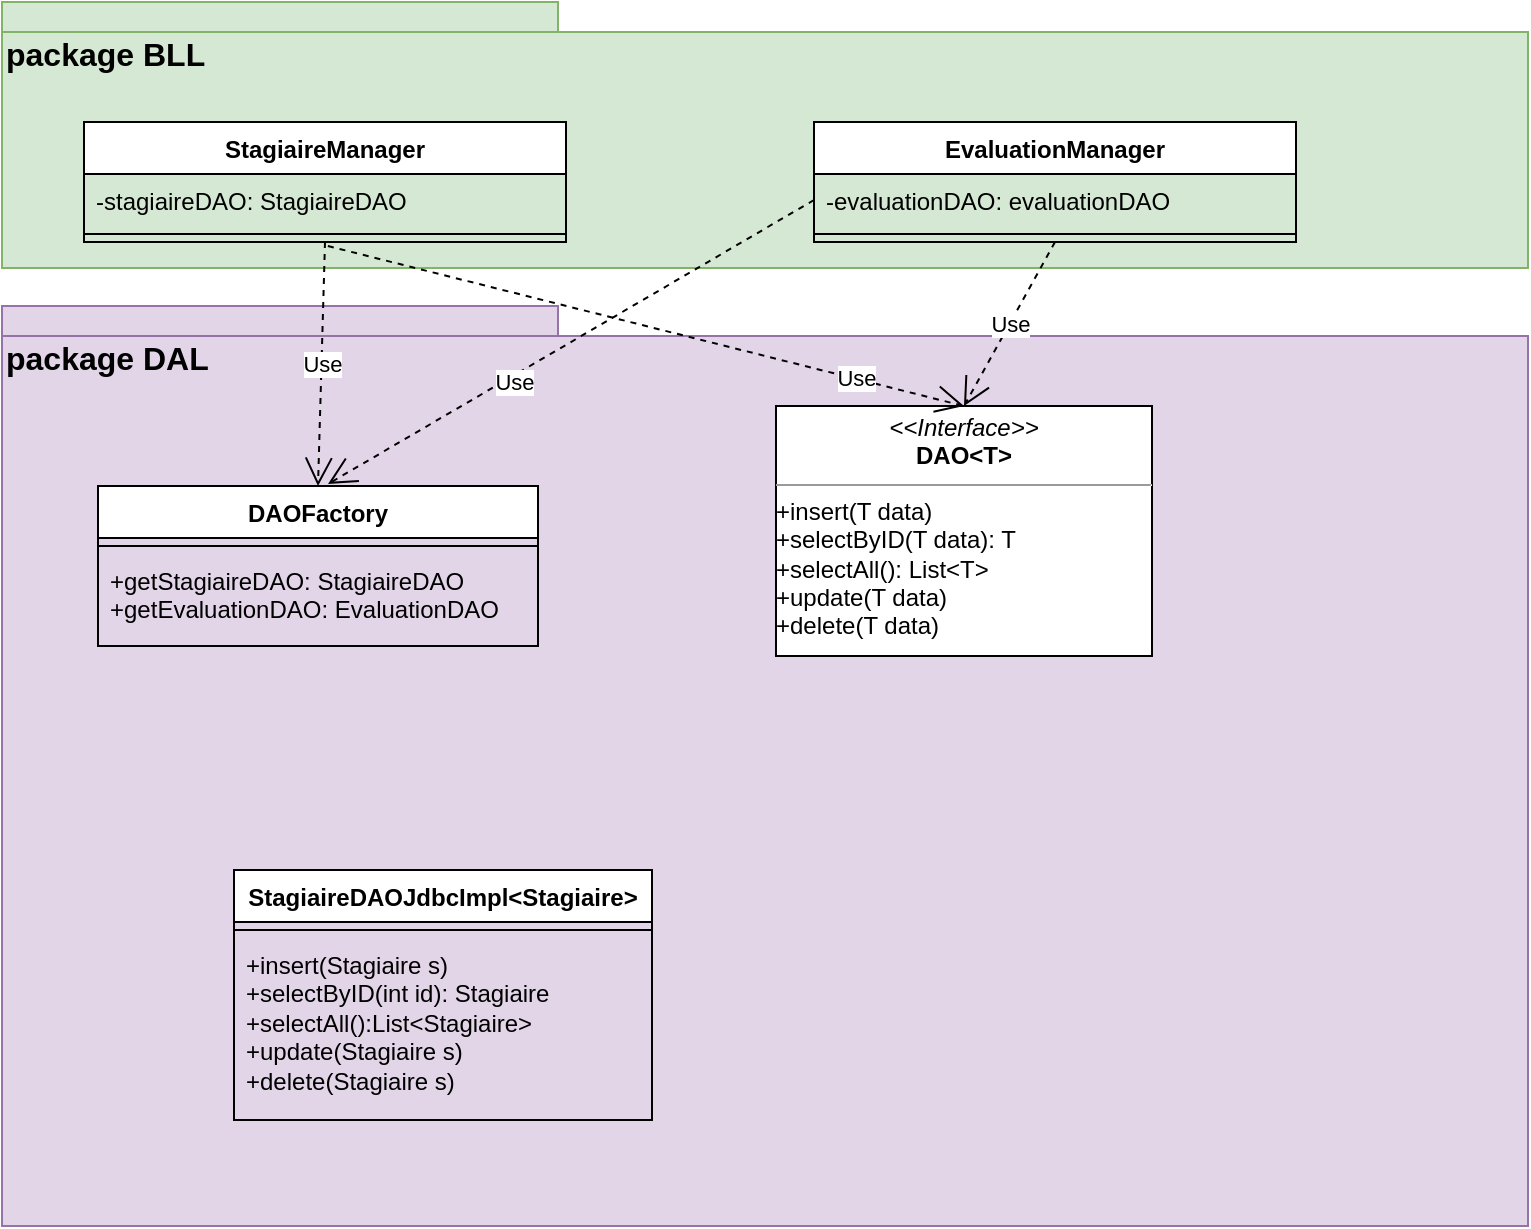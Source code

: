 <mxfile version="22.1.7" type="github">
  <diagram name="Page-1" id="IREjszTsm0Cs9NzbakG7">
    <mxGraphModel dx="698" dy="385" grid="0" gridSize="10" guides="1" tooltips="1" connect="1" arrows="1" fold="1" page="1" pageScale="1" pageWidth="827" pageHeight="1169" math="0" shadow="0">
      <root>
        <mxCell id="0" />
        <mxCell id="1" parent="0" />
        <mxCell id="jltZM2PD5XOY3X1_tcFe-2" value="package BLL" style="shape=folder;fontStyle=1;spacingTop=10;tabWidth=278;tabHeight=15;tabPosition=left;html=1;whiteSpace=wrap;verticalAlign=top;fontSize=16;fillColor=#d5e8d4;strokeColor=#82b366;align=left;" vertex="1" parent="1">
          <mxGeometry x="24" y="16" width="763" height="133" as="geometry" />
        </mxCell>
        <mxCell id="jltZM2PD5XOY3X1_tcFe-3" value="StagiaireManager" style="swimlane;fontStyle=1;align=center;verticalAlign=top;childLayout=stackLayout;horizontal=1;startSize=26;horizontalStack=0;resizeParent=1;resizeParentMax=0;resizeLast=0;collapsible=1;marginBottom=0;whiteSpace=wrap;html=1;" vertex="1" parent="1">
          <mxGeometry x="65" y="76" width="241" height="60" as="geometry" />
        </mxCell>
        <mxCell id="jltZM2PD5XOY3X1_tcFe-4" value="-stagiaireDAO: StagiaireDAO" style="text;strokeColor=none;fillColor=none;align=left;verticalAlign=top;spacingLeft=4;spacingRight=4;overflow=hidden;rotatable=0;points=[[0,0.5],[1,0.5]];portConstraint=eastwest;whiteSpace=wrap;html=1;" vertex="1" parent="jltZM2PD5XOY3X1_tcFe-3">
          <mxGeometry y="26" width="241" height="26" as="geometry" />
        </mxCell>
        <mxCell id="jltZM2PD5XOY3X1_tcFe-5" value="" style="line;strokeWidth=1;fillColor=none;align=left;verticalAlign=middle;spacingTop=-1;spacingLeft=3;spacingRight=3;rotatable=0;labelPosition=right;points=[];portConstraint=eastwest;strokeColor=inherit;" vertex="1" parent="jltZM2PD5XOY3X1_tcFe-3">
          <mxGeometry y="52" width="241" height="8" as="geometry" />
        </mxCell>
        <mxCell id="jltZM2PD5XOY3X1_tcFe-7" value="EvaluationManager" style="swimlane;fontStyle=1;align=center;verticalAlign=top;childLayout=stackLayout;horizontal=1;startSize=26;horizontalStack=0;resizeParent=1;resizeParentMax=0;resizeLast=0;collapsible=1;marginBottom=0;whiteSpace=wrap;html=1;" vertex="1" parent="1">
          <mxGeometry x="430" y="76" width="241" height="60" as="geometry" />
        </mxCell>
        <mxCell id="jltZM2PD5XOY3X1_tcFe-8" value="-evaluationDAO: evaluationDAO" style="text;strokeColor=none;fillColor=none;align=left;verticalAlign=top;spacingLeft=4;spacingRight=4;overflow=hidden;rotatable=0;points=[[0,0.5],[1,0.5]];portConstraint=eastwest;whiteSpace=wrap;html=1;" vertex="1" parent="jltZM2PD5XOY3X1_tcFe-7">
          <mxGeometry y="26" width="241" height="26" as="geometry" />
        </mxCell>
        <mxCell id="jltZM2PD5XOY3X1_tcFe-9" value="" style="line;strokeWidth=1;fillColor=none;align=left;verticalAlign=middle;spacingTop=-1;spacingLeft=3;spacingRight=3;rotatable=0;labelPosition=right;points=[];portConstraint=eastwest;strokeColor=inherit;" vertex="1" parent="jltZM2PD5XOY3X1_tcFe-7">
          <mxGeometry y="52" width="241" height="8" as="geometry" />
        </mxCell>
        <mxCell id="jltZM2PD5XOY3X1_tcFe-10" value="package DAL" style="shape=folder;fontStyle=1;spacingTop=10;tabWidth=278;tabHeight=15;tabPosition=left;html=1;whiteSpace=wrap;verticalAlign=top;fontSize=16;fillColor=#e1d5e7;strokeColor=#9673a6;align=left;" vertex="1" parent="1">
          <mxGeometry x="24" y="168" width="763" height="460" as="geometry" />
        </mxCell>
        <mxCell id="jltZM2PD5XOY3X1_tcFe-11" value="DAOFactory" style="swimlane;fontStyle=1;align=center;verticalAlign=top;childLayout=stackLayout;horizontal=1;startSize=26;horizontalStack=0;resizeParent=1;resizeParentMax=0;resizeLast=0;collapsible=1;marginBottom=0;whiteSpace=wrap;html=1;" vertex="1" parent="1">
          <mxGeometry x="72" y="258" width="220" height="80" as="geometry" />
        </mxCell>
        <mxCell id="jltZM2PD5XOY3X1_tcFe-13" value="" style="line;strokeWidth=1;fillColor=none;align=left;verticalAlign=middle;spacingTop=-1;spacingLeft=3;spacingRight=3;rotatable=0;labelPosition=right;points=[];portConstraint=eastwest;strokeColor=inherit;" vertex="1" parent="jltZM2PD5XOY3X1_tcFe-11">
          <mxGeometry y="26" width="220" height="8" as="geometry" />
        </mxCell>
        <mxCell id="jltZM2PD5XOY3X1_tcFe-14" value="&lt;div&gt;+getStagiaireDAO: StagiaireDAO&lt;/div&gt;&lt;div&gt;+getEvaluationDAO: EvaluationDAO&lt;br&gt;&lt;/div&gt;" style="text;strokeColor=none;fillColor=none;align=left;verticalAlign=top;spacingLeft=4;spacingRight=4;overflow=hidden;rotatable=0;points=[[0,0.5],[1,0.5]];portConstraint=eastwest;whiteSpace=wrap;html=1;" vertex="1" parent="jltZM2PD5XOY3X1_tcFe-11">
          <mxGeometry y="34" width="220" height="46" as="geometry" />
        </mxCell>
        <mxCell id="jltZM2PD5XOY3X1_tcFe-20" value="Use" style="endArrow=open;endSize=12;dashed=1;html=1;rounded=0;exitX=0.5;exitY=1;exitDx=0;exitDy=0;entryX=0.5;entryY=0;entryDx=0;entryDy=0;" edge="1" parent="1" source="jltZM2PD5XOY3X1_tcFe-3" target="jltZM2PD5XOY3X1_tcFe-11">
          <mxGeometry width="160" relative="1" as="geometry">
            <mxPoint x="333" y="353" as="sourcePoint" />
            <mxPoint x="493" y="353" as="targetPoint" />
          </mxGeometry>
        </mxCell>
        <mxCell id="jltZM2PD5XOY3X1_tcFe-21" value="Use" style="endArrow=open;endSize=12;dashed=1;html=1;rounded=0;exitX=0;exitY=0.5;exitDx=0;exitDy=0;" edge="1" parent="1" source="jltZM2PD5XOY3X1_tcFe-8">
          <mxGeometry x="0.247" y="3" width="160" relative="1" as="geometry">
            <mxPoint x="196" y="146" as="sourcePoint" />
            <mxPoint x="187" y="257" as="targetPoint" />
            <mxPoint as="offset" />
          </mxGeometry>
        </mxCell>
        <mxCell id="jltZM2PD5XOY3X1_tcFe-26" value="&lt;p style=&quot;margin:0px;margin-top:4px;text-align:center;&quot;&gt;&lt;i&gt;&amp;lt;&amp;lt;Interface&amp;gt;&amp;gt;&lt;/i&gt;&lt;br&gt;&lt;b&gt;DAO&amp;lt;T&amp;gt;&lt;/b&gt;&lt;br&gt;&lt;/p&gt;&lt;hr size=&quot;1&quot;&gt;&lt;div&gt;+insert(T data)&lt;/div&gt;&lt;div&gt;+selectByID(T data): T&lt;/div&gt;&lt;div&gt;+selectAll(): List&amp;lt;T&amp;gt;&lt;/div&gt;&lt;div&gt;+update(T data)&lt;/div&gt;&lt;div&gt;+delete(T data)&lt;br&gt;&lt;/div&gt;" style="verticalAlign=top;align=left;overflow=fill;fontSize=12;fontFamily=Helvetica;html=1;whiteSpace=wrap;" vertex="1" parent="1">
          <mxGeometry x="411" y="218" width="188" height="125" as="geometry" />
        </mxCell>
        <mxCell id="jltZM2PD5XOY3X1_tcFe-27" value="Use" style="endArrow=open;endSize=12;dashed=1;html=1;rounded=0;exitX=0.506;exitY=1.25;exitDx=0;exitDy=0;exitPerimeter=0;entryX=0.5;entryY=0;entryDx=0;entryDy=0;" edge="1" parent="1" source="jltZM2PD5XOY3X1_tcFe-5" target="jltZM2PD5XOY3X1_tcFe-26">
          <mxGeometry x="0.66" width="160" relative="1" as="geometry">
            <mxPoint x="261" y="322" as="sourcePoint" />
            <mxPoint x="421" y="322" as="targetPoint" />
            <mxPoint as="offset" />
          </mxGeometry>
        </mxCell>
        <mxCell id="jltZM2PD5XOY3X1_tcFe-28" value="Use" style="endArrow=open;endSize=12;dashed=1;html=1;rounded=0;exitX=0.5;exitY=1;exitDx=0;exitDy=0;entryX=0.5;entryY=0;entryDx=0;entryDy=0;" edge="1" parent="1" source="jltZM2PD5XOY3X1_tcFe-7" target="jltZM2PD5XOY3X1_tcFe-26">
          <mxGeometry width="160" relative="1" as="geometry">
            <mxPoint x="197" y="148" as="sourcePoint" />
            <mxPoint x="512" y="258" as="targetPoint" />
          </mxGeometry>
        </mxCell>
        <mxCell id="jltZM2PD5XOY3X1_tcFe-35" value="StagiaireDAOJdbcImpl&amp;lt;Stagiaire&amp;gt;" style="swimlane;fontStyle=1;align=center;verticalAlign=top;childLayout=stackLayout;horizontal=1;startSize=26;horizontalStack=0;resizeParent=1;resizeParentMax=0;resizeLast=0;collapsible=1;marginBottom=0;whiteSpace=wrap;html=1;" vertex="1" parent="1">
          <mxGeometry x="140" y="450" width="209" height="125" as="geometry" />
        </mxCell>
        <mxCell id="jltZM2PD5XOY3X1_tcFe-37" value="" style="line;strokeWidth=1;fillColor=none;align=left;verticalAlign=middle;spacingTop=-1;spacingLeft=3;spacingRight=3;rotatable=0;labelPosition=right;points=[];portConstraint=eastwest;strokeColor=inherit;" vertex="1" parent="jltZM2PD5XOY3X1_tcFe-35">
          <mxGeometry y="26" width="209" height="8" as="geometry" />
        </mxCell>
        <mxCell id="jltZM2PD5XOY3X1_tcFe-38" value="&lt;div&gt;+insert(Stagiaire s)&lt;/div&gt;&lt;div&gt;+selectByID(int id): Stagiaire&lt;/div&gt;&lt;div&gt;+selectAll():List&amp;lt;Stagiaire&amp;gt;&lt;/div&gt;&lt;div&gt;+update(Stagiaire s)&lt;/div&gt;&lt;div&gt;+delete(Stagiaire s)&lt;br&gt;&lt;/div&gt;" style="text;strokeColor=none;fillColor=none;align=left;verticalAlign=top;spacingLeft=4;spacingRight=4;overflow=hidden;rotatable=0;points=[[0,0.5],[1,0.5]];portConstraint=eastwest;whiteSpace=wrap;html=1;" vertex="1" parent="jltZM2PD5XOY3X1_tcFe-35">
          <mxGeometry y="34" width="209" height="91" as="geometry" />
        </mxCell>
      </root>
    </mxGraphModel>
  </diagram>
</mxfile>
